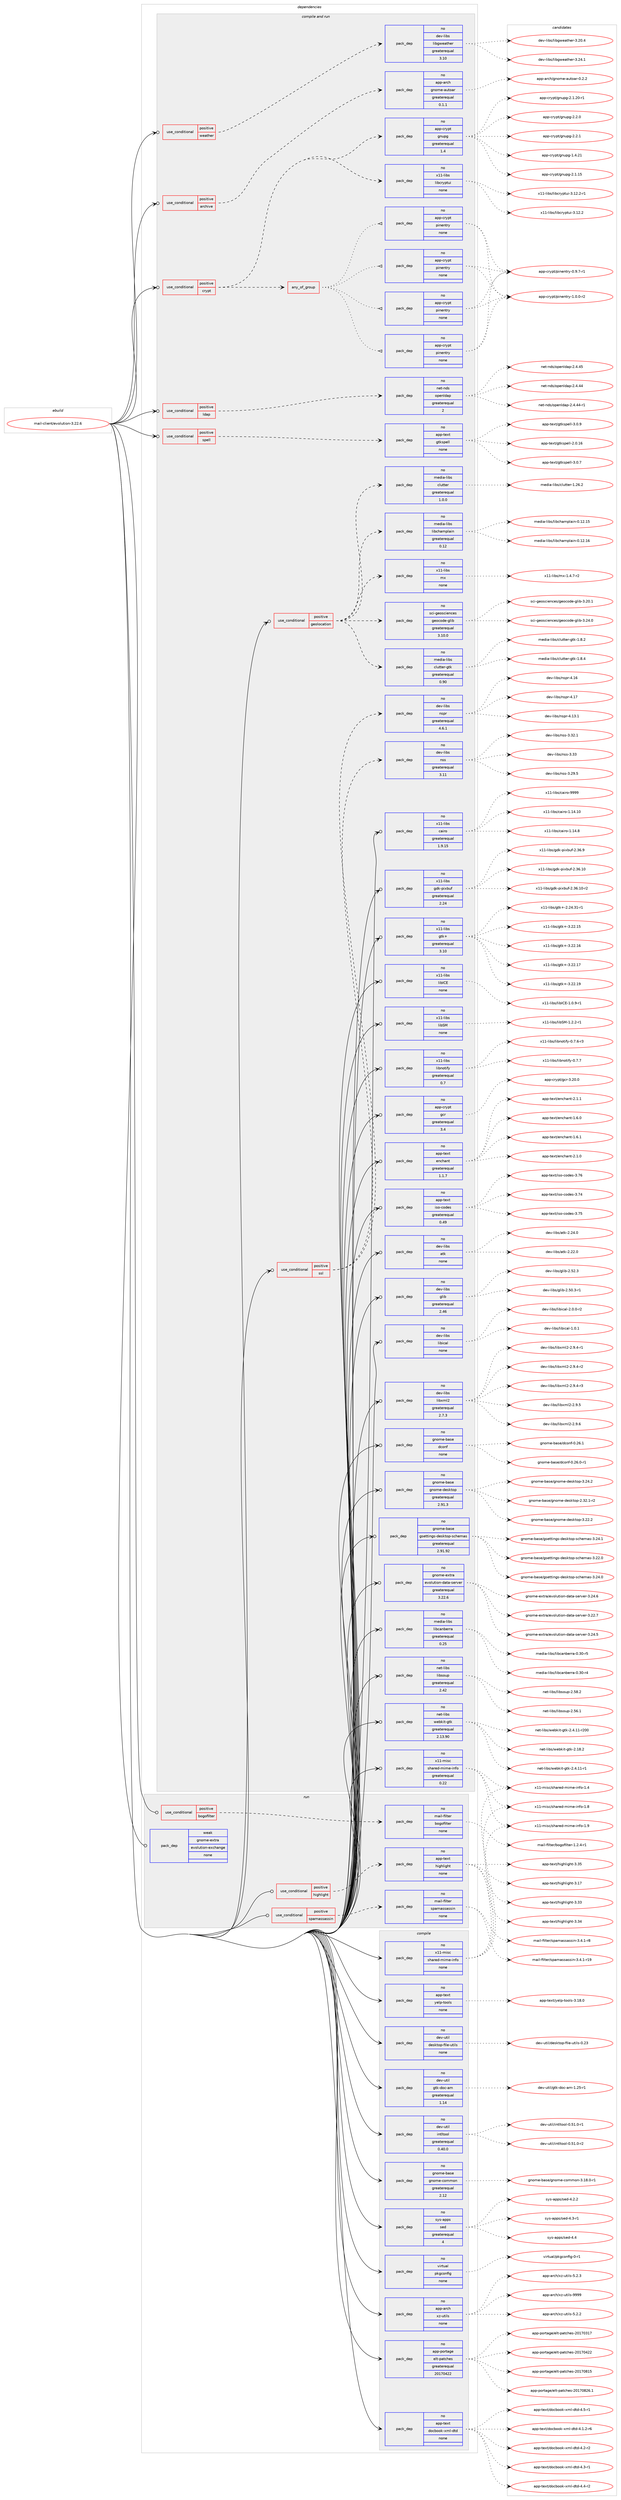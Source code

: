 digraph prolog {

# *************
# Graph options
# *************

newrank=true;
concentrate=true;
compound=true;
graph [rankdir=LR,fontname=Helvetica,fontsize=10,ranksep=1.5];#, ranksep=2.5, nodesep=0.2];
edge  [arrowhead=vee];
node  [fontname=Helvetica,fontsize=10];

# **********
# The ebuild
# **********

subgraph cluster_leftcol {
color=gray;
rank=same;
label=<<i>ebuild</i>>;
id [label="mail-client/evolution-3.22.6", color=red, width=4, href="../mail-client/evolution-3.22.6.svg"];
}

# ****************
# The dependencies
# ****************

subgraph cluster_midcol {
color=gray;
label=<<i>dependencies</i>>;
subgraph cluster_compile {
fillcolor="#eeeeee";
style=filled;
label=<<i>compile</i>>;
subgraph pack250210 {
dependency340215 [label=<<TABLE BORDER="0" CELLBORDER="1" CELLSPACING="0" CELLPADDING="4" WIDTH="220"><TR><TD ROWSPAN="6" CELLPADDING="30">pack_dep</TD></TR><TR><TD WIDTH="110">no</TD></TR><TR><TD>app-arch</TD></TR><TR><TD>xz-utils</TD></TR><TR><TD>none</TD></TR><TR><TD></TD></TR></TABLE>>, shape=none, color=blue];
}
id:e -> dependency340215:w [weight=20,style="solid",arrowhead="vee"];
subgraph pack250211 {
dependency340216 [label=<<TABLE BORDER="0" CELLBORDER="1" CELLSPACING="0" CELLPADDING="4" WIDTH="220"><TR><TD ROWSPAN="6" CELLPADDING="30">pack_dep</TD></TR><TR><TD WIDTH="110">no</TD></TR><TR><TD>app-portage</TD></TR><TR><TD>elt-patches</TD></TR><TR><TD>greaterequal</TD></TR><TR><TD>20170422</TD></TR></TABLE>>, shape=none, color=blue];
}
id:e -> dependency340216:w [weight=20,style="solid",arrowhead="vee"];
subgraph pack250212 {
dependency340217 [label=<<TABLE BORDER="0" CELLBORDER="1" CELLSPACING="0" CELLPADDING="4" WIDTH="220"><TR><TD ROWSPAN="6" CELLPADDING="30">pack_dep</TD></TR><TR><TD WIDTH="110">no</TD></TR><TR><TD>app-text</TD></TR><TR><TD>docbook-xml-dtd</TD></TR><TR><TD>none</TD></TR><TR><TD></TD></TR></TABLE>>, shape=none, color=blue];
}
id:e -> dependency340217:w [weight=20,style="solid",arrowhead="vee"];
subgraph pack250213 {
dependency340218 [label=<<TABLE BORDER="0" CELLBORDER="1" CELLSPACING="0" CELLPADDING="4" WIDTH="220"><TR><TD ROWSPAN="6" CELLPADDING="30">pack_dep</TD></TR><TR><TD WIDTH="110">no</TD></TR><TR><TD>app-text</TD></TR><TR><TD>yelp-tools</TD></TR><TR><TD>none</TD></TR><TR><TD></TD></TR></TABLE>>, shape=none, color=blue];
}
id:e -> dependency340218:w [weight=20,style="solid",arrowhead="vee"];
subgraph pack250214 {
dependency340219 [label=<<TABLE BORDER="0" CELLBORDER="1" CELLSPACING="0" CELLPADDING="4" WIDTH="220"><TR><TD ROWSPAN="6" CELLPADDING="30">pack_dep</TD></TR><TR><TD WIDTH="110">no</TD></TR><TR><TD>dev-util</TD></TR><TR><TD>desktop-file-utils</TD></TR><TR><TD>none</TD></TR><TR><TD></TD></TR></TABLE>>, shape=none, color=blue];
}
id:e -> dependency340219:w [weight=20,style="solid",arrowhead="vee"];
subgraph pack250215 {
dependency340220 [label=<<TABLE BORDER="0" CELLBORDER="1" CELLSPACING="0" CELLPADDING="4" WIDTH="220"><TR><TD ROWSPAN="6" CELLPADDING="30">pack_dep</TD></TR><TR><TD WIDTH="110">no</TD></TR><TR><TD>dev-util</TD></TR><TR><TD>gtk-doc-am</TD></TR><TR><TD>greaterequal</TD></TR><TR><TD>1.14</TD></TR></TABLE>>, shape=none, color=blue];
}
id:e -> dependency340220:w [weight=20,style="solid",arrowhead="vee"];
subgraph pack250216 {
dependency340221 [label=<<TABLE BORDER="0" CELLBORDER="1" CELLSPACING="0" CELLPADDING="4" WIDTH="220"><TR><TD ROWSPAN="6" CELLPADDING="30">pack_dep</TD></TR><TR><TD WIDTH="110">no</TD></TR><TR><TD>dev-util</TD></TR><TR><TD>intltool</TD></TR><TR><TD>greaterequal</TD></TR><TR><TD>0.40.0</TD></TR></TABLE>>, shape=none, color=blue];
}
id:e -> dependency340221:w [weight=20,style="solid",arrowhead="vee"];
subgraph pack250217 {
dependency340222 [label=<<TABLE BORDER="0" CELLBORDER="1" CELLSPACING="0" CELLPADDING="4" WIDTH="220"><TR><TD ROWSPAN="6" CELLPADDING="30">pack_dep</TD></TR><TR><TD WIDTH="110">no</TD></TR><TR><TD>gnome-base</TD></TR><TR><TD>gnome-common</TD></TR><TR><TD>greaterequal</TD></TR><TR><TD>2.12</TD></TR></TABLE>>, shape=none, color=blue];
}
id:e -> dependency340222:w [weight=20,style="solid",arrowhead="vee"];
subgraph pack250218 {
dependency340223 [label=<<TABLE BORDER="0" CELLBORDER="1" CELLSPACING="0" CELLPADDING="4" WIDTH="220"><TR><TD ROWSPAN="6" CELLPADDING="30">pack_dep</TD></TR><TR><TD WIDTH="110">no</TD></TR><TR><TD>sys-apps</TD></TR><TR><TD>sed</TD></TR><TR><TD>greaterequal</TD></TR><TR><TD>4</TD></TR></TABLE>>, shape=none, color=blue];
}
id:e -> dependency340223:w [weight=20,style="solid",arrowhead="vee"];
subgraph pack250219 {
dependency340224 [label=<<TABLE BORDER="0" CELLBORDER="1" CELLSPACING="0" CELLPADDING="4" WIDTH="220"><TR><TD ROWSPAN="6" CELLPADDING="30">pack_dep</TD></TR><TR><TD WIDTH="110">no</TD></TR><TR><TD>virtual</TD></TR><TR><TD>pkgconfig</TD></TR><TR><TD>none</TD></TR><TR><TD></TD></TR></TABLE>>, shape=none, color=blue];
}
id:e -> dependency340224:w [weight=20,style="solid",arrowhead="vee"];
subgraph pack250220 {
dependency340225 [label=<<TABLE BORDER="0" CELLBORDER="1" CELLSPACING="0" CELLPADDING="4" WIDTH="220"><TR><TD ROWSPAN="6" CELLPADDING="30">pack_dep</TD></TR><TR><TD WIDTH="110">no</TD></TR><TR><TD>x11-misc</TD></TR><TR><TD>shared-mime-info</TD></TR><TR><TD>none</TD></TR><TR><TD></TD></TR></TABLE>>, shape=none, color=blue];
}
id:e -> dependency340225:w [weight=20,style="solid",arrowhead="vee"];
}
subgraph cluster_compileandrun {
fillcolor="#eeeeee";
style=filled;
label=<<i>compile and run</i>>;
subgraph cond84951 {
dependency340226 [label=<<TABLE BORDER="0" CELLBORDER="1" CELLSPACING="0" CELLPADDING="4"><TR><TD ROWSPAN="3" CELLPADDING="10">use_conditional</TD></TR><TR><TD>positive</TD></TR><TR><TD>archive</TD></TR></TABLE>>, shape=none, color=red];
subgraph pack250221 {
dependency340227 [label=<<TABLE BORDER="0" CELLBORDER="1" CELLSPACING="0" CELLPADDING="4" WIDTH="220"><TR><TD ROWSPAN="6" CELLPADDING="30">pack_dep</TD></TR><TR><TD WIDTH="110">no</TD></TR><TR><TD>app-arch</TD></TR><TR><TD>gnome-autoar</TD></TR><TR><TD>greaterequal</TD></TR><TR><TD>0.1.1</TD></TR></TABLE>>, shape=none, color=blue];
}
dependency340226:e -> dependency340227:w [weight=20,style="dashed",arrowhead="vee"];
}
id:e -> dependency340226:w [weight=20,style="solid",arrowhead="odotvee"];
subgraph cond84952 {
dependency340228 [label=<<TABLE BORDER="0" CELLBORDER="1" CELLSPACING="0" CELLPADDING="4"><TR><TD ROWSPAN="3" CELLPADDING="10">use_conditional</TD></TR><TR><TD>positive</TD></TR><TR><TD>crypt</TD></TR></TABLE>>, shape=none, color=red];
subgraph pack250222 {
dependency340229 [label=<<TABLE BORDER="0" CELLBORDER="1" CELLSPACING="0" CELLPADDING="4" WIDTH="220"><TR><TD ROWSPAN="6" CELLPADDING="30">pack_dep</TD></TR><TR><TD WIDTH="110">no</TD></TR><TR><TD>app-crypt</TD></TR><TR><TD>gnupg</TD></TR><TR><TD>greaterequal</TD></TR><TR><TD>1.4</TD></TR></TABLE>>, shape=none, color=blue];
}
dependency340228:e -> dependency340229:w [weight=20,style="dashed",arrowhead="vee"];
subgraph any4953 {
dependency340230 [label=<<TABLE BORDER="0" CELLBORDER="1" CELLSPACING="0" CELLPADDING="4"><TR><TD CELLPADDING="10">any_of_group</TD></TR></TABLE>>, shape=none, color=red];subgraph pack250223 {
dependency340231 [label=<<TABLE BORDER="0" CELLBORDER="1" CELLSPACING="0" CELLPADDING="4" WIDTH="220"><TR><TD ROWSPAN="6" CELLPADDING="30">pack_dep</TD></TR><TR><TD WIDTH="110">no</TD></TR><TR><TD>app-crypt</TD></TR><TR><TD>pinentry</TD></TR><TR><TD>none</TD></TR><TR><TD></TD></TR></TABLE>>, shape=none, color=blue];
}
dependency340230:e -> dependency340231:w [weight=20,style="dotted",arrowhead="oinv"];
subgraph pack250224 {
dependency340232 [label=<<TABLE BORDER="0" CELLBORDER="1" CELLSPACING="0" CELLPADDING="4" WIDTH="220"><TR><TD ROWSPAN="6" CELLPADDING="30">pack_dep</TD></TR><TR><TD WIDTH="110">no</TD></TR><TR><TD>app-crypt</TD></TR><TR><TD>pinentry</TD></TR><TR><TD>none</TD></TR><TR><TD></TD></TR></TABLE>>, shape=none, color=blue];
}
dependency340230:e -> dependency340232:w [weight=20,style="dotted",arrowhead="oinv"];
subgraph pack250225 {
dependency340233 [label=<<TABLE BORDER="0" CELLBORDER="1" CELLSPACING="0" CELLPADDING="4" WIDTH="220"><TR><TD ROWSPAN="6" CELLPADDING="30">pack_dep</TD></TR><TR><TD WIDTH="110">no</TD></TR><TR><TD>app-crypt</TD></TR><TR><TD>pinentry</TD></TR><TR><TD>none</TD></TR><TR><TD></TD></TR></TABLE>>, shape=none, color=blue];
}
dependency340230:e -> dependency340233:w [weight=20,style="dotted",arrowhead="oinv"];
subgraph pack250226 {
dependency340234 [label=<<TABLE BORDER="0" CELLBORDER="1" CELLSPACING="0" CELLPADDING="4" WIDTH="220"><TR><TD ROWSPAN="6" CELLPADDING="30">pack_dep</TD></TR><TR><TD WIDTH="110">no</TD></TR><TR><TD>app-crypt</TD></TR><TR><TD>pinentry</TD></TR><TR><TD>none</TD></TR><TR><TD></TD></TR></TABLE>>, shape=none, color=blue];
}
dependency340230:e -> dependency340234:w [weight=20,style="dotted",arrowhead="oinv"];
}
dependency340228:e -> dependency340230:w [weight=20,style="dashed",arrowhead="vee"];
subgraph pack250227 {
dependency340235 [label=<<TABLE BORDER="0" CELLBORDER="1" CELLSPACING="0" CELLPADDING="4" WIDTH="220"><TR><TD ROWSPAN="6" CELLPADDING="30">pack_dep</TD></TR><TR><TD WIDTH="110">no</TD></TR><TR><TD>x11-libs</TD></TR><TR><TD>libcryptui</TD></TR><TR><TD>none</TD></TR><TR><TD></TD></TR></TABLE>>, shape=none, color=blue];
}
dependency340228:e -> dependency340235:w [weight=20,style="dashed",arrowhead="vee"];
}
id:e -> dependency340228:w [weight=20,style="solid",arrowhead="odotvee"];
subgraph cond84953 {
dependency340236 [label=<<TABLE BORDER="0" CELLBORDER="1" CELLSPACING="0" CELLPADDING="4"><TR><TD ROWSPAN="3" CELLPADDING="10">use_conditional</TD></TR><TR><TD>positive</TD></TR><TR><TD>geolocation</TD></TR></TABLE>>, shape=none, color=red];
subgraph pack250228 {
dependency340237 [label=<<TABLE BORDER="0" CELLBORDER="1" CELLSPACING="0" CELLPADDING="4" WIDTH="220"><TR><TD ROWSPAN="6" CELLPADDING="30">pack_dep</TD></TR><TR><TD WIDTH="110">no</TD></TR><TR><TD>media-libs</TD></TR><TR><TD>libchamplain</TD></TR><TR><TD>greaterequal</TD></TR><TR><TD>0.12</TD></TR></TABLE>>, shape=none, color=blue];
}
dependency340236:e -> dependency340237:w [weight=20,style="dashed",arrowhead="vee"];
subgraph pack250229 {
dependency340238 [label=<<TABLE BORDER="0" CELLBORDER="1" CELLSPACING="0" CELLPADDING="4" WIDTH="220"><TR><TD ROWSPAN="6" CELLPADDING="30">pack_dep</TD></TR><TR><TD WIDTH="110">no</TD></TR><TR><TD>media-libs</TD></TR><TR><TD>clutter</TD></TR><TR><TD>greaterequal</TD></TR><TR><TD>1.0.0</TD></TR></TABLE>>, shape=none, color=blue];
}
dependency340236:e -> dependency340238:w [weight=20,style="dashed",arrowhead="vee"];
subgraph pack250230 {
dependency340239 [label=<<TABLE BORDER="0" CELLBORDER="1" CELLSPACING="0" CELLPADDING="4" WIDTH="220"><TR><TD ROWSPAN="6" CELLPADDING="30">pack_dep</TD></TR><TR><TD WIDTH="110">no</TD></TR><TR><TD>media-libs</TD></TR><TR><TD>clutter-gtk</TD></TR><TR><TD>greaterequal</TD></TR><TR><TD>0.90</TD></TR></TABLE>>, shape=none, color=blue];
}
dependency340236:e -> dependency340239:w [weight=20,style="dashed",arrowhead="vee"];
subgraph pack250231 {
dependency340240 [label=<<TABLE BORDER="0" CELLBORDER="1" CELLSPACING="0" CELLPADDING="4" WIDTH="220"><TR><TD ROWSPAN="6" CELLPADDING="30">pack_dep</TD></TR><TR><TD WIDTH="110">no</TD></TR><TR><TD>sci-geosciences</TD></TR><TR><TD>geocode-glib</TD></TR><TR><TD>greaterequal</TD></TR><TR><TD>3.10.0</TD></TR></TABLE>>, shape=none, color=blue];
}
dependency340236:e -> dependency340240:w [weight=20,style="dashed",arrowhead="vee"];
subgraph pack250232 {
dependency340241 [label=<<TABLE BORDER="0" CELLBORDER="1" CELLSPACING="0" CELLPADDING="4" WIDTH="220"><TR><TD ROWSPAN="6" CELLPADDING="30">pack_dep</TD></TR><TR><TD WIDTH="110">no</TD></TR><TR><TD>x11-libs</TD></TR><TR><TD>mx</TD></TR><TR><TD>none</TD></TR><TR><TD></TD></TR></TABLE>>, shape=none, color=blue];
}
dependency340236:e -> dependency340241:w [weight=20,style="dashed",arrowhead="vee"];
}
id:e -> dependency340236:w [weight=20,style="solid",arrowhead="odotvee"];
subgraph cond84954 {
dependency340242 [label=<<TABLE BORDER="0" CELLBORDER="1" CELLSPACING="0" CELLPADDING="4"><TR><TD ROWSPAN="3" CELLPADDING="10">use_conditional</TD></TR><TR><TD>positive</TD></TR><TR><TD>ldap</TD></TR></TABLE>>, shape=none, color=red];
subgraph pack250233 {
dependency340243 [label=<<TABLE BORDER="0" CELLBORDER="1" CELLSPACING="0" CELLPADDING="4" WIDTH="220"><TR><TD ROWSPAN="6" CELLPADDING="30">pack_dep</TD></TR><TR><TD WIDTH="110">no</TD></TR><TR><TD>net-nds</TD></TR><TR><TD>openldap</TD></TR><TR><TD>greaterequal</TD></TR><TR><TD>2</TD></TR></TABLE>>, shape=none, color=blue];
}
dependency340242:e -> dependency340243:w [weight=20,style="dashed",arrowhead="vee"];
}
id:e -> dependency340242:w [weight=20,style="solid",arrowhead="odotvee"];
subgraph cond84955 {
dependency340244 [label=<<TABLE BORDER="0" CELLBORDER="1" CELLSPACING="0" CELLPADDING="4"><TR><TD ROWSPAN="3" CELLPADDING="10">use_conditional</TD></TR><TR><TD>positive</TD></TR><TR><TD>spell</TD></TR></TABLE>>, shape=none, color=red];
subgraph pack250234 {
dependency340245 [label=<<TABLE BORDER="0" CELLBORDER="1" CELLSPACING="0" CELLPADDING="4" WIDTH="220"><TR><TD ROWSPAN="6" CELLPADDING="30">pack_dep</TD></TR><TR><TD WIDTH="110">no</TD></TR><TR><TD>app-text</TD></TR><TR><TD>gtkspell</TD></TR><TR><TD>none</TD></TR><TR><TD></TD></TR></TABLE>>, shape=none, color=blue];
}
dependency340244:e -> dependency340245:w [weight=20,style="dashed",arrowhead="vee"];
}
id:e -> dependency340244:w [weight=20,style="solid",arrowhead="odotvee"];
subgraph cond84956 {
dependency340246 [label=<<TABLE BORDER="0" CELLBORDER="1" CELLSPACING="0" CELLPADDING="4"><TR><TD ROWSPAN="3" CELLPADDING="10">use_conditional</TD></TR><TR><TD>positive</TD></TR><TR><TD>ssl</TD></TR></TABLE>>, shape=none, color=red];
subgraph pack250235 {
dependency340247 [label=<<TABLE BORDER="0" CELLBORDER="1" CELLSPACING="0" CELLPADDING="4" WIDTH="220"><TR><TD ROWSPAN="6" CELLPADDING="30">pack_dep</TD></TR><TR><TD WIDTH="110">no</TD></TR><TR><TD>dev-libs</TD></TR><TR><TD>nspr</TD></TR><TR><TD>greaterequal</TD></TR><TR><TD>4.6.1</TD></TR></TABLE>>, shape=none, color=blue];
}
dependency340246:e -> dependency340247:w [weight=20,style="dashed",arrowhead="vee"];
subgraph pack250236 {
dependency340248 [label=<<TABLE BORDER="0" CELLBORDER="1" CELLSPACING="0" CELLPADDING="4" WIDTH="220"><TR><TD ROWSPAN="6" CELLPADDING="30">pack_dep</TD></TR><TR><TD WIDTH="110">no</TD></TR><TR><TD>dev-libs</TD></TR><TR><TD>nss</TD></TR><TR><TD>greaterequal</TD></TR><TR><TD>3.11</TD></TR></TABLE>>, shape=none, color=blue];
}
dependency340246:e -> dependency340248:w [weight=20,style="dashed",arrowhead="vee"];
}
id:e -> dependency340246:w [weight=20,style="solid",arrowhead="odotvee"];
subgraph cond84957 {
dependency340249 [label=<<TABLE BORDER="0" CELLBORDER="1" CELLSPACING="0" CELLPADDING="4"><TR><TD ROWSPAN="3" CELLPADDING="10">use_conditional</TD></TR><TR><TD>positive</TD></TR><TR><TD>weather</TD></TR></TABLE>>, shape=none, color=red];
subgraph pack250237 {
dependency340250 [label=<<TABLE BORDER="0" CELLBORDER="1" CELLSPACING="0" CELLPADDING="4" WIDTH="220"><TR><TD ROWSPAN="6" CELLPADDING="30">pack_dep</TD></TR><TR><TD WIDTH="110">no</TD></TR><TR><TD>dev-libs</TD></TR><TR><TD>libgweather</TD></TR><TR><TD>greaterequal</TD></TR><TR><TD>3.10</TD></TR></TABLE>>, shape=none, color=blue];
}
dependency340249:e -> dependency340250:w [weight=20,style="dashed",arrowhead="vee"];
}
id:e -> dependency340249:w [weight=20,style="solid",arrowhead="odotvee"];
subgraph pack250238 {
dependency340251 [label=<<TABLE BORDER="0" CELLBORDER="1" CELLSPACING="0" CELLPADDING="4" WIDTH="220"><TR><TD ROWSPAN="6" CELLPADDING="30">pack_dep</TD></TR><TR><TD WIDTH="110">no</TD></TR><TR><TD>app-crypt</TD></TR><TR><TD>gcr</TD></TR><TR><TD>greaterequal</TD></TR><TR><TD>3.4</TD></TR></TABLE>>, shape=none, color=blue];
}
id:e -> dependency340251:w [weight=20,style="solid",arrowhead="odotvee"];
subgraph pack250239 {
dependency340252 [label=<<TABLE BORDER="0" CELLBORDER="1" CELLSPACING="0" CELLPADDING="4" WIDTH="220"><TR><TD ROWSPAN="6" CELLPADDING="30">pack_dep</TD></TR><TR><TD WIDTH="110">no</TD></TR><TR><TD>app-text</TD></TR><TR><TD>enchant</TD></TR><TR><TD>greaterequal</TD></TR><TR><TD>1.1.7</TD></TR></TABLE>>, shape=none, color=blue];
}
id:e -> dependency340252:w [weight=20,style="solid",arrowhead="odotvee"];
subgraph pack250240 {
dependency340253 [label=<<TABLE BORDER="0" CELLBORDER="1" CELLSPACING="0" CELLPADDING="4" WIDTH="220"><TR><TD ROWSPAN="6" CELLPADDING="30">pack_dep</TD></TR><TR><TD WIDTH="110">no</TD></TR><TR><TD>app-text</TD></TR><TR><TD>iso-codes</TD></TR><TR><TD>greaterequal</TD></TR><TR><TD>0.49</TD></TR></TABLE>>, shape=none, color=blue];
}
id:e -> dependency340253:w [weight=20,style="solid",arrowhead="odotvee"];
subgraph pack250241 {
dependency340254 [label=<<TABLE BORDER="0" CELLBORDER="1" CELLSPACING="0" CELLPADDING="4" WIDTH="220"><TR><TD ROWSPAN="6" CELLPADDING="30">pack_dep</TD></TR><TR><TD WIDTH="110">no</TD></TR><TR><TD>dev-libs</TD></TR><TR><TD>atk</TD></TR><TR><TD>none</TD></TR><TR><TD></TD></TR></TABLE>>, shape=none, color=blue];
}
id:e -> dependency340254:w [weight=20,style="solid",arrowhead="odotvee"];
subgraph pack250242 {
dependency340255 [label=<<TABLE BORDER="0" CELLBORDER="1" CELLSPACING="0" CELLPADDING="4" WIDTH="220"><TR><TD ROWSPAN="6" CELLPADDING="30">pack_dep</TD></TR><TR><TD WIDTH="110">no</TD></TR><TR><TD>dev-libs</TD></TR><TR><TD>glib</TD></TR><TR><TD>greaterequal</TD></TR><TR><TD>2.46</TD></TR></TABLE>>, shape=none, color=blue];
}
id:e -> dependency340255:w [weight=20,style="solid",arrowhead="odotvee"];
subgraph pack250243 {
dependency340256 [label=<<TABLE BORDER="0" CELLBORDER="1" CELLSPACING="0" CELLPADDING="4" WIDTH="220"><TR><TD ROWSPAN="6" CELLPADDING="30">pack_dep</TD></TR><TR><TD WIDTH="110">no</TD></TR><TR><TD>dev-libs</TD></TR><TR><TD>libical</TD></TR><TR><TD>none</TD></TR><TR><TD></TD></TR></TABLE>>, shape=none, color=blue];
}
id:e -> dependency340256:w [weight=20,style="solid",arrowhead="odotvee"];
subgraph pack250244 {
dependency340257 [label=<<TABLE BORDER="0" CELLBORDER="1" CELLSPACING="0" CELLPADDING="4" WIDTH="220"><TR><TD ROWSPAN="6" CELLPADDING="30">pack_dep</TD></TR><TR><TD WIDTH="110">no</TD></TR><TR><TD>dev-libs</TD></TR><TR><TD>libxml2</TD></TR><TR><TD>greaterequal</TD></TR><TR><TD>2.7.3</TD></TR></TABLE>>, shape=none, color=blue];
}
id:e -> dependency340257:w [weight=20,style="solid",arrowhead="odotvee"];
subgraph pack250245 {
dependency340258 [label=<<TABLE BORDER="0" CELLBORDER="1" CELLSPACING="0" CELLPADDING="4" WIDTH="220"><TR><TD ROWSPAN="6" CELLPADDING="30">pack_dep</TD></TR><TR><TD WIDTH="110">no</TD></TR><TR><TD>gnome-base</TD></TR><TR><TD>dconf</TD></TR><TR><TD>none</TD></TR><TR><TD></TD></TR></TABLE>>, shape=none, color=blue];
}
id:e -> dependency340258:w [weight=20,style="solid",arrowhead="odotvee"];
subgraph pack250246 {
dependency340259 [label=<<TABLE BORDER="0" CELLBORDER="1" CELLSPACING="0" CELLPADDING="4" WIDTH="220"><TR><TD ROWSPAN="6" CELLPADDING="30">pack_dep</TD></TR><TR><TD WIDTH="110">no</TD></TR><TR><TD>gnome-base</TD></TR><TR><TD>gnome-desktop</TD></TR><TR><TD>greaterequal</TD></TR><TR><TD>2.91.3</TD></TR></TABLE>>, shape=none, color=blue];
}
id:e -> dependency340259:w [weight=20,style="solid",arrowhead="odotvee"];
subgraph pack250247 {
dependency340260 [label=<<TABLE BORDER="0" CELLBORDER="1" CELLSPACING="0" CELLPADDING="4" WIDTH="220"><TR><TD ROWSPAN="6" CELLPADDING="30">pack_dep</TD></TR><TR><TD WIDTH="110">no</TD></TR><TR><TD>gnome-base</TD></TR><TR><TD>gsettings-desktop-schemas</TD></TR><TR><TD>greaterequal</TD></TR><TR><TD>2.91.92</TD></TR></TABLE>>, shape=none, color=blue];
}
id:e -> dependency340260:w [weight=20,style="solid",arrowhead="odotvee"];
subgraph pack250248 {
dependency340261 [label=<<TABLE BORDER="0" CELLBORDER="1" CELLSPACING="0" CELLPADDING="4" WIDTH="220"><TR><TD ROWSPAN="6" CELLPADDING="30">pack_dep</TD></TR><TR><TD WIDTH="110">no</TD></TR><TR><TD>gnome-extra</TD></TR><TR><TD>evolution-data-server</TD></TR><TR><TD>greaterequal</TD></TR><TR><TD>3.22.6</TD></TR></TABLE>>, shape=none, color=blue];
}
id:e -> dependency340261:w [weight=20,style="solid",arrowhead="odotvee"];
subgraph pack250249 {
dependency340262 [label=<<TABLE BORDER="0" CELLBORDER="1" CELLSPACING="0" CELLPADDING="4" WIDTH="220"><TR><TD ROWSPAN="6" CELLPADDING="30">pack_dep</TD></TR><TR><TD WIDTH="110">no</TD></TR><TR><TD>media-libs</TD></TR><TR><TD>libcanberra</TD></TR><TR><TD>greaterequal</TD></TR><TR><TD>0.25</TD></TR></TABLE>>, shape=none, color=blue];
}
id:e -> dependency340262:w [weight=20,style="solid",arrowhead="odotvee"];
subgraph pack250250 {
dependency340263 [label=<<TABLE BORDER="0" CELLBORDER="1" CELLSPACING="0" CELLPADDING="4" WIDTH="220"><TR><TD ROWSPAN="6" CELLPADDING="30">pack_dep</TD></TR><TR><TD WIDTH="110">no</TD></TR><TR><TD>net-libs</TD></TR><TR><TD>libsoup</TD></TR><TR><TD>greaterequal</TD></TR><TR><TD>2.42</TD></TR></TABLE>>, shape=none, color=blue];
}
id:e -> dependency340263:w [weight=20,style="solid",arrowhead="odotvee"];
subgraph pack250251 {
dependency340264 [label=<<TABLE BORDER="0" CELLBORDER="1" CELLSPACING="0" CELLPADDING="4" WIDTH="220"><TR><TD ROWSPAN="6" CELLPADDING="30">pack_dep</TD></TR><TR><TD WIDTH="110">no</TD></TR><TR><TD>net-libs</TD></TR><TR><TD>webkit-gtk</TD></TR><TR><TD>greaterequal</TD></TR><TR><TD>2.13.90</TD></TR></TABLE>>, shape=none, color=blue];
}
id:e -> dependency340264:w [weight=20,style="solid",arrowhead="odotvee"];
subgraph pack250252 {
dependency340265 [label=<<TABLE BORDER="0" CELLBORDER="1" CELLSPACING="0" CELLPADDING="4" WIDTH="220"><TR><TD ROWSPAN="6" CELLPADDING="30">pack_dep</TD></TR><TR><TD WIDTH="110">no</TD></TR><TR><TD>x11-libs</TD></TR><TR><TD>cairo</TD></TR><TR><TD>greaterequal</TD></TR><TR><TD>1.9.15</TD></TR></TABLE>>, shape=none, color=blue];
}
id:e -> dependency340265:w [weight=20,style="solid",arrowhead="odotvee"];
subgraph pack250253 {
dependency340266 [label=<<TABLE BORDER="0" CELLBORDER="1" CELLSPACING="0" CELLPADDING="4" WIDTH="220"><TR><TD ROWSPAN="6" CELLPADDING="30">pack_dep</TD></TR><TR><TD WIDTH="110">no</TD></TR><TR><TD>x11-libs</TD></TR><TR><TD>gdk-pixbuf</TD></TR><TR><TD>greaterequal</TD></TR><TR><TD>2.24</TD></TR></TABLE>>, shape=none, color=blue];
}
id:e -> dependency340266:w [weight=20,style="solid",arrowhead="odotvee"];
subgraph pack250254 {
dependency340267 [label=<<TABLE BORDER="0" CELLBORDER="1" CELLSPACING="0" CELLPADDING="4" WIDTH="220"><TR><TD ROWSPAN="6" CELLPADDING="30">pack_dep</TD></TR><TR><TD WIDTH="110">no</TD></TR><TR><TD>x11-libs</TD></TR><TR><TD>gtk+</TD></TR><TR><TD>greaterequal</TD></TR><TR><TD>3.10</TD></TR></TABLE>>, shape=none, color=blue];
}
id:e -> dependency340267:w [weight=20,style="solid",arrowhead="odotvee"];
subgraph pack250255 {
dependency340268 [label=<<TABLE BORDER="0" CELLBORDER="1" CELLSPACING="0" CELLPADDING="4" WIDTH="220"><TR><TD ROWSPAN="6" CELLPADDING="30">pack_dep</TD></TR><TR><TD WIDTH="110">no</TD></TR><TR><TD>x11-libs</TD></TR><TR><TD>libICE</TD></TR><TR><TD>none</TD></TR><TR><TD></TD></TR></TABLE>>, shape=none, color=blue];
}
id:e -> dependency340268:w [weight=20,style="solid",arrowhead="odotvee"];
subgraph pack250256 {
dependency340269 [label=<<TABLE BORDER="0" CELLBORDER="1" CELLSPACING="0" CELLPADDING="4" WIDTH="220"><TR><TD ROWSPAN="6" CELLPADDING="30">pack_dep</TD></TR><TR><TD WIDTH="110">no</TD></TR><TR><TD>x11-libs</TD></TR><TR><TD>libSM</TD></TR><TR><TD>none</TD></TR><TR><TD></TD></TR></TABLE>>, shape=none, color=blue];
}
id:e -> dependency340269:w [weight=20,style="solid",arrowhead="odotvee"];
subgraph pack250257 {
dependency340270 [label=<<TABLE BORDER="0" CELLBORDER="1" CELLSPACING="0" CELLPADDING="4" WIDTH="220"><TR><TD ROWSPAN="6" CELLPADDING="30">pack_dep</TD></TR><TR><TD WIDTH="110">no</TD></TR><TR><TD>x11-libs</TD></TR><TR><TD>libnotify</TD></TR><TR><TD>greaterequal</TD></TR><TR><TD>0.7</TD></TR></TABLE>>, shape=none, color=blue];
}
id:e -> dependency340270:w [weight=20,style="solid",arrowhead="odotvee"];
subgraph pack250258 {
dependency340271 [label=<<TABLE BORDER="0" CELLBORDER="1" CELLSPACING="0" CELLPADDING="4" WIDTH="220"><TR><TD ROWSPAN="6" CELLPADDING="30">pack_dep</TD></TR><TR><TD WIDTH="110">no</TD></TR><TR><TD>x11-misc</TD></TR><TR><TD>shared-mime-info</TD></TR><TR><TD>greaterequal</TD></TR><TR><TD>0.22</TD></TR></TABLE>>, shape=none, color=blue];
}
id:e -> dependency340271:w [weight=20,style="solid",arrowhead="odotvee"];
}
subgraph cluster_run {
fillcolor="#eeeeee";
style=filled;
label=<<i>run</i>>;
subgraph cond84958 {
dependency340272 [label=<<TABLE BORDER="0" CELLBORDER="1" CELLSPACING="0" CELLPADDING="4"><TR><TD ROWSPAN="3" CELLPADDING="10">use_conditional</TD></TR><TR><TD>positive</TD></TR><TR><TD>bogofilter</TD></TR></TABLE>>, shape=none, color=red];
subgraph pack250259 {
dependency340273 [label=<<TABLE BORDER="0" CELLBORDER="1" CELLSPACING="0" CELLPADDING="4" WIDTH="220"><TR><TD ROWSPAN="6" CELLPADDING="30">pack_dep</TD></TR><TR><TD WIDTH="110">no</TD></TR><TR><TD>mail-filter</TD></TR><TR><TD>bogofilter</TD></TR><TR><TD>none</TD></TR><TR><TD></TD></TR></TABLE>>, shape=none, color=blue];
}
dependency340272:e -> dependency340273:w [weight=20,style="dashed",arrowhead="vee"];
}
id:e -> dependency340272:w [weight=20,style="solid",arrowhead="odot"];
subgraph cond84959 {
dependency340274 [label=<<TABLE BORDER="0" CELLBORDER="1" CELLSPACING="0" CELLPADDING="4"><TR><TD ROWSPAN="3" CELLPADDING="10">use_conditional</TD></TR><TR><TD>positive</TD></TR><TR><TD>highlight</TD></TR></TABLE>>, shape=none, color=red];
subgraph pack250260 {
dependency340275 [label=<<TABLE BORDER="0" CELLBORDER="1" CELLSPACING="0" CELLPADDING="4" WIDTH="220"><TR><TD ROWSPAN="6" CELLPADDING="30">pack_dep</TD></TR><TR><TD WIDTH="110">no</TD></TR><TR><TD>app-text</TD></TR><TR><TD>highlight</TD></TR><TR><TD>none</TD></TR><TR><TD></TD></TR></TABLE>>, shape=none, color=blue];
}
dependency340274:e -> dependency340275:w [weight=20,style="dashed",arrowhead="vee"];
}
id:e -> dependency340274:w [weight=20,style="solid",arrowhead="odot"];
subgraph cond84960 {
dependency340276 [label=<<TABLE BORDER="0" CELLBORDER="1" CELLSPACING="0" CELLPADDING="4"><TR><TD ROWSPAN="3" CELLPADDING="10">use_conditional</TD></TR><TR><TD>positive</TD></TR><TR><TD>spamassassin</TD></TR></TABLE>>, shape=none, color=red];
subgraph pack250261 {
dependency340277 [label=<<TABLE BORDER="0" CELLBORDER="1" CELLSPACING="0" CELLPADDING="4" WIDTH="220"><TR><TD ROWSPAN="6" CELLPADDING="30">pack_dep</TD></TR><TR><TD WIDTH="110">no</TD></TR><TR><TD>mail-filter</TD></TR><TR><TD>spamassassin</TD></TR><TR><TD>none</TD></TR><TR><TD></TD></TR></TABLE>>, shape=none, color=blue];
}
dependency340276:e -> dependency340277:w [weight=20,style="dashed",arrowhead="vee"];
}
id:e -> dependency340276:w [weight=20,style="solid",arrowhead="odot"];
subgraph pack250262 {
dependency340278 [label=<<TABLE BORDER="0" CELLBORDER="1" CELLSPACING="0" CELLPADDING="4" WIDTH="220"><TR><TD ROWSPAN="6" CELLPADDING="30">pack_dep</TD></TR><TR><TD WIDTH="110">weak</TD></TR><TR><TD>gnome-extra</TD></TR><TR><TD>evolution-exchange</TD></TR><TR><TD>none</TD></TR><TR><TD></TD></TR></TABLE>>, shape=none, color=blue];
}
id:e -> dependency340278:w [weight=20,style="solid",arrowhead="odot"];
}
}

# **************
# The candidates
# **************

subgraph cluster_choices {
rank=same;
color=gray;
label=<<i>candidates</i>>;

subgraph choice250210 {
color=black;
nodesep=1;
choice971121124597114991044712012245117116105108115455346504650 [label="app-arch/xz-utils-5.2.2", color=red, width=4,href="../app-arch/xz-utils-5.2.2.svg"];
choice971121124597114991044712012245117116105108115455346504651 [label="app-arch/xz-utils-5.2.3", color=red, width=4,href="../app-arch/xz-utils-5.2.3.svg"];
choice9711211245971149910447120122451171161051081154557575757 [label="app-arch/xz-utils-9999", color=red, width=4,href="../app-arch/xz-utils-9999.svg"];
dependency340215:e -> choice971121124597114991044712012245117116105108115455346504650:w [style=dotted,weight="100"];
dependency340215:e -> choice971121124597114991044712012245117116105108115455346504651:w [style=dotted,weight="100"];
dependency340215:e -> choice9711211245971149910447120122451171161051081154557575757:w [style=dotted,weight="100"];
}
subgraph choice250211 {
color=black;
nodesep=1;
choice97112112451121111141169710310147101108116451129711699104101115455048495548514955 [label="app-portage/elt-patches-20170317", color=red, width=4,href="../app-portage/elt-patches-20170317.svg"];
choice97112112451121111141169710310147101108116451129711699104101115455048495548525050 [label="app-portage/elt-patches-20170422", color=red, width=4,href="../app-portage/elt-patches-20170422.svg"];
choice97112112451121111141169710310147101108116451129711699104101115455048495548564953 [label="app-portage/elt-patches-20170815", color=red, width=4,href="../app-portage/elt-patches-20170815.svg"];
choice971121124511211111411697103101471011081164511297116991041011154550484955485650544649 [label="app-portage/elt-patches-20170826.1", color=red, width=4,href="../app-portage/elt-patches-20170826.1.svg"];
dependency340216:e -> choice97112112451121111141169710310147101108116451129711699104101115455048495548514955:w [style=dotted,weight="100"];
dependency340216:e -> choice97112112451121111141169710310147101108116451129711699104101115455048495548525050:w [style=dotted,weight="100"];
dependency340216:e -> choice97112112451121111141169710310147101108116451129711699104101115455048495548564953:w [style=dotted,weight="100"];
dependency340216:e -> choice971121124511211111411697103101471011081164511297116991041011154550484955485650544649:w [style=dotted,weight="100"];
}
subgraph choice250212 {
color=black;
nodesep=1;
choice971121124511610112011647100111999811111110745120109108451001161004552464946504511454 [label="app-text/docbook-xml-dtd-4.1.2-r6", color=red, width=4,href="../app-text/docbook-xml-dtd-4.1.2-r6.svg"];
choice97112112451161011201164710011199981111111074512010910845100116100455246504511450 [label="app-text/docbook-xml-dtd-4.2-r2", color=red, width=4,href="../app-text/docbook-xml-dtd-4.2-r2.svg"];
choice97112112451161011201164710011199981111111074512010910845100116100455246514511449 [label="app-text/docbook-xml-dtd-4.3-r1", color=red, width=4,href="../app-text/docbook-xml-dtd-4.3-r1.svg"];
choice97112112451161011201164710011199981111111074512010910845100116100455246524511450 [label="app-text/docbook-xml-dtd-4.4-r2", color=red, width=4,href="../app-text/docbook-xml-dtd-4.4-r2.svg"];
choice97112112451161011201164710011199981111111074512010910845100116100455246534511449 [label="app-text/docbook-xml-dtd-4.5-r1", color=red, width=4,href="../app-text/docbook-xml-dtd-4.5-r1.svg"];
dependency340217:e -> choice971121124511610112011647100111999811111110745120109108451001161004552464946504511454:w [style=dotted,weight="100"];
dependency340217:e -> choice97112112451161011201164710011199981111111074512010910845100116100455246504511450:w [style=dotted,weight="100"];
dependency340217:e -> choice97112112451161011201164710011199981111111074512010910845100116100455246514511449:w [style=dotted,weight="100"];
dependency340217:e -> choice97112112451161011201164710011199981111111074512010910845100116100455246524511450:w [style=dotted,weight="100"];
dependency340217:e -> choice97112112451161011201164710011199981111111074512010910845100116100455246534511449:w [style=dotted,weight="100"];
}
subgraph choice250213 {
color=black;
nodesep=1;
choice9711211245116101120116471211011081124511611111110811545514649564648 [label="app-text/yelp-tools-3.18.0", color=red, width=4,href="../app-text/yelp-tools-3.18.0.svg"];
dependency340218:e -> choice9711211245116101120116471211011081124511611111110811545514649564648:w [style=dotted,weight="100"];
}
subgraph choice250214 {
color=black;
nodesep=1;
choice100101118451171161051084710010111510711611111245102105108101451171161051081154548465051 [label="dev-util/desktop-file-utils-0.23", color=red, width=4,href="../dev-util/desktop-file-utils-0.23.svg"];
dependency340219:e -> choice100101118451171161051084710010111510711611111245102105108101451171161051081154548465051:w [style=dotted,weight="100"];
}
subgraph choice250215 {
color=black;
nodesep=1;
choice10010111845117116105108471031161074510011199459710945494650534511449 [label="dev-util/gtk-doc-am-1.25-r1", color=red, width=4,href="../dev-util/gtk-doc-am-1.25-r1.svg"];
dependency340220:e -> choice10010111845117116105108471031161074510011199459710945494650534511449:w [style=dotted,weight="100"];
}
subgraph choice250216 {
color=black;
nodesep=1;
choice1001011184511711610510847105110116108116111111108454846534946484511449 [label="dev-util/intltool-0.51.0-r1", color=red, width=4,href="../dev-util/intltool-0.51.0-r1.svg"];
choice1001011184511711610510847105110116108116111111108454846534946484511450 [label="dev-util/intltool-0.51.0-r2", color=red, width=4,href="../dev-util/intltool-0.51.0-r2.svg"];
dependency340221:e -> choice1001011184511711610510847105110116108116111111108454846534946484511449:w [style=dotted,weight="100"];
dependency340221:e -> choice1001011184511711610510847105110116108116111111108454846534946484511450:w [style=dotted,weight="100"];
}
subgraph choice250217 {
color=black;
nodesep=1;
choice103110111109101459897115101471031101111091014599111109109111110455146495646484511449 [label="gnome-base/gnome-common-3.18.0-r1", color=red, width=4,href="../gnome-base/gnome-common-3.18.0-r1.svg"];
dependency340222:e -> choice103110111109101459897115101471031101111091014599111109109111110455146495646484511449:w [style=dotted,weight="100"];
}
subgraph choice250218 {
color=black;
nodesep=1;
choice115121115459711211211547115101100455246504650 [label="sys-apps/sed-4.2.2", color=red, width=4,href="../sys-apps/sed-4.2.2.svg"];
choice115121115459711211211547115101100455246514511449 [label="sys-apps/sed-4.3-r1", color=red, width=4,href="../sys-apps/sed-4.3-r1.svg"];
choice11512111545971121121154711510110045524652 [label="sys-apps/sed-4.4", color=red, width=4,href="../sys-apps/sed-4.4.svg"];
dependency340223:e -> choice115121115459711211211547115101100455246504650:w [style=dotted,weight="100"];
dependency340223:e -> choice115121115459711211211547115101100455246514511449:w [style=dotted,weight="100"];
dependency340223:e -> choice11512111545971121121154711510110045524652:w [style=dotted,weight="100"];
}
subgraph choice250219 {
color=black;
nodesep=1;
choice11810511411611797108471121071039911111010210510345484511449 [label="virtual/pkgconfig-0-r1", color=red, width=4,href="../virtual/pkgconfig-0-r1.svg"];
dependency340224:e -> choice11810511411611797108471121071039911111010210510345484511449:w [style=dotted,weight="100"];
}
subgraph choice250220 {
color=black;
nodesep=1;
choice120494945109105115994711510497114101100451091051091014510511010211145494652 [label="x11-misc/shared-mime-info-1.4", color=red, width=4,href="../x11-misc/shared-mime-info-1.4.svg"];
choice120494945109105115994711510497114101100451091051091014510511010211145494656 [label="x11-misc/shared-mime-info-1.8", color=red, width=4,href="../x11-misc/shared-mime-info-1.8.svg"];
choice120494945109105115994711510497114101100451091051091014510511010211145494657 [label="x11-misc/shared-mime-info-1.9", color=red, width=4,href="../x11-misc/shared-mime-info-1.9.svg"];
dependency340225:e -> choice120494945109105115994711510497114101100451091051091014510511010211145494652:w [style=dotted,weight="100"];
dependency340225:e -> choice120494945109105115994711510497114101100451091051091014510511010211145494656:w [style=dotted,weight="100"];
dependency340225:e -> choice120494945109105115994711510497114101100451091051091014510511010211145494657:w [style=dotted,weight="100"];
}
subgraph choice250221 {
color=black;
nodesep=1;
choice9711211245971149910447103110111109101459711711611197114454846504650 [label="app-arch/gnome-autoar-0.2.2", color=red, width=4,href="../app-arch/gnome-autoar-0.2.2.svg"];
dependency340227:e -> choice9711211245971149910447103110111109101459711711611197114454846504650:w [style=dotted,weight="100"];
}
subgraph choice250222 {
color=black;
nodesep=1;
choice9711211245991141211121164710311011711210345494652465049 [label="app-crypt/gnupg-1.4.21", color=red, width=4,href="../app-crypt/gnupg-1.4.21.svg"];
choice9711211245991141211121164710311011711210345504649464953 [label="app-crypt/gnupg-2.1.15", color=red, width=4,href="../app-crypt/gnupg-2.1.15.svg"];
choice97112112459911412111211647103110117112103455046494650484511449 [label="app-crypt/gnupg-2.1.20-r1", color=red, width=4,href="../app-crypt/gnupg-2.1.20-r1.svg"];
choice97112112459911412111211647103110117112103455046504648 [label="app-crypt/gnupg-2.2.0", color=red, width=4,href="../app-crypt/gnupg-2.2.0.svg"];
choice97112112459911412111211647103110117112103455046504649 [label="app-crypt/gnupg-2.2.1", color=red, width=4,href="../app-crypt/gnupg-2.2.1.svg"];
dependency340229:e -> choice9711211245991141211121164710311011711210345494652465049:w [style=dotted,weight="100"];
dependency340229:e -> choice9711211245991141211121164710311011711210345504649464953:w [style=dotted,weight="100"];
dependency340229:e -> choice97112112459911412111211647103110117112103455046494650484511449:w [style=dotted,weight="100"];
dependency340229:e -> choice97112112459911412111211647103110117112103455046504648:w [style=dotted,weight="100"];
dependency340229:e -> choice97112112459911412111211647103110117112103455046504649:w [style=dotted,weight="100"];
}
subgraph choice250223 {
color=black;
nodesep=1;
choice971121124599114121112116471121051101011101161141214548465746554511449 [label="app-crypt/pinentry-0.9.7-r1", color=red, width=4,href="../app-crypt/pinentry-0.9.7-r1.svg"];
choice971121124599114121112116471121051101011101161141214549464846484511450 [label="app-crypt/pinentry-1.0.0-r2", color=red, width=4,href="../app-crypt/pinentry-1.0.0-r2.svg"];
dependency340231:e -> choice971121124599114121112116471121051101011101161141214548465746554511449:w [style=dotted,weight="100"];
dependency340231:e -> choice971121124599114121112116471121051101011101161141214549464846484511450:w [style=dotted,weight="100"];
}
subgraph choice250224 {
color=black;
nodesep=1;
choice971121124599114121112116471121051101011101161141214548465746554511449 [label="app-crypt/pinentry-0.9.7-r1", color=red, width=4,href="../app-crypt/pinentry-0.9.7-r1.svg"];
choice971121124599114121112116471121051101011101161141214549464846484511450 [label="app-crypt/pinentry-1.0.0-r2", color=red, width=4,href="../app-crypt/pinentry-1.0.0-r2.svg"];
dependency340232:e -> choice971121124599114121112116471121051101011101161141214548465746554511449:w [style=dotted,weight="100"];
dependency340232:e -> choice971121124599114121112116471121051101011101161141214549464846484511450:w [style=dotted,weight="100"];
}
subgraph choice250225 {
color=black;
nodesep=1;
choice971121124599114121112116471121051101011101161141214548465746554511449 [label="app-crypt/pinentry-0.9.7-r1", color=red, width=4,href="../app-crypt/pinentry-0.9.7-r1.svg"];
choice971121124599114121112116471121051101011101161141214549464846484511450 [label="app-crypt/pinentry-1.0.0-r2", color=red, width=4,href="../app-crypt/pinentry-1.0.0-r2.svg"];
dependency340233:e -> choice971121124599114121112116471121051101011101161141214548465746554511449:w [style=dotted,weight="100"];
dependency340233:e -> choice971121124599114121112116471121051101011101161141214549464846484511450:w [style=dotted,weight="100"];
}
subgraph choice250226 {
color=black;
nodesep=1;
choice971121124599114121112116471121051101011101161141214548465746554511449 [label="app-crypt/pinentry-0.9.7-r1", color=red, width=4,href="../app-crypt/pinentry-0.9.7-r1.svg"];
choice971121124599114121112116471121051101011101161141214549464846484511450 [label="app-crypt/pinentry-1.0.0-r2", color=red, width=4,href="../app-crypt/pinentry-1.0.0-r2.svg"];
dependency340234:e -> choice971121124599114121112116471121051101011101161141214548465746554511449:w [style=dotted,weight="100"];
dependency340234:e -> choice971121124599114121112116471121051101011101161141214549464846484511450:w [style=dotted,weight="100"];
}
subgraph choice250227 {
color=black;
nodesep=1;
choice1204949451081059811547108105989911412111211611710545514649504650 [label="x11-libs/libcryptui-3.12.2", color=red, width=4,href="../x11-libs/libcryptui-3.12.2.svg"];
choice12049494510810598115471081059899114121112116117105455146495046504511449 [label="x11-libs/libcryptui-3.12.2-r1", color=red, width=4,href="../x11-libs/libcryptui-3.12.2-r1.svg"];
dependency340235:e -> choice1204949451081059811547108105989911412111211611710545514649504650:w [style=dotted,weight="100"];
dependency340235:e -> choice12049494510810598115471081059899114121112116117105455146495046504511449:w [style=dotted,weight="100"];
}
subgraph choice250228 {
color=black;
nodesep=1;
choice10910110010597451081059811547108105989910497109112108971051104548464950464953 [label="media-libs/libchamplain-0.12.15", color=red, width=4,href="../media-libs/libchamplain-0.12.15.svg"];
choice10910110010597451081059811547108105989910497109112108971051104548464950464954 [label="media-libs/libchamplain-0.12.16", color=red, width=4,href="../media-libs/libchamplain-0.12.16.svg"];
dependency340237:e -> choice10910110010597451081059811547108105989910497109112108971051104548464950464953:w [style=dotted,weight="100"];
dependency340237:e -> choice10910110010597451081059811547108105989910497109112108971051104548464950464954:w [style=dotted,weight="100"];
}
subgraph choice250229 {
color=black;
nodesep=1;
choice109101100105974510810598115479910811711611610111445494650544650 [label="media-libs/clutter-1.26.2", color=red, width=4,href="../media-libs/clutter-1.26.2.svg"];
dependency340238:e -> choice109101100105974510810598115479910811711611610111445494650544650:w [style=dotted,weight="100"];
}
subgraph choice250230 {
color=black;
nodesep=1;
choice109101100105974510810598115479910811711611610111445103116107454946564650 [label="media-libs/clutter-gtk-1.8.2", color=red, width=4,href="../media-libs/clutter-gtk-1.8.2.svg"];
choice109101100105974510810598115479910811711611610111445103116107454946564652 [label="media-libs/clutter-gtk-1.8.4", color=red, width=4,href="../media-libs/clutter-gtk-1.8.4.svg"];
dependency340239:e -> choice109101100105974510810598115479910811711611610111445103116107454946564650:w [style=dotted,weight="100"];
dependency340239:e -> choice109101100105974510810598115479910811711611610111445103116107454946564652:w [style=dotted,weight="100"];
}
subgraph choice250231 {
color=black;
nodesep=1;
choice115991054510310111111599105101110991011154710310111199111100101451031081059845514650484649 [label="sci-geosciences/geocode-glib-3.20.1", color=red, width=4,href="../sci-geosciences/geocode-glib-3.20.1.svg"];
choice115991054510310111111599105101110991011154710310111199111100101451031081059845514650524648 [label="sci-geosciences/geocode-glib-3.24.0", color=red, width=4,href="../sci-geosciences/geocode-glib-3.24.0.svg"];
dependency340240:e -> choice115991054510310111111599105101110991011154710310111199111100101451031081059845514650484649:w [style=dotted,weight="100"];
dependency340240:e -> choice115991054510310111111599105101110991011154710310111199111100101451031081059845514650524648:w [style=dotted,weight="100"];
}
subgraph choice250232 {
color=black;
nodesep=1;
choice12049494510810598115471091204549465246554511450 [label="x11-libs/mx-1.4.7-r2", color=red, width=4,href="../x11-libs/mx-1.4.7-r2.svg"];
dependency340241:e -> choice12049494510810598115471091204549465246554511450:w [style=dotted,weight="100"];
}
subgraph choice250233 {
color=black;
nodesep=1;
choice11010111645110100115471111121011101081009711245504652465252 [label="net-nds/openldap-2.4.44", color=red, width=4,href="../net-nds/openldap-2.4.44.svg"];
choice110101116451101001154711111210111010810097112455046524652524511449 [label="net-nds/openldap-2.4.44-r1", color=red, width=4,href="../net-nds/openldap-2.4.44-r1.svg"];
choice11010111645110100115471111121011101081009711245504652465253 [label="net-nds/openldap-2.4.45", color=red, width=4,href="../net-nds/openldap-2.4.45.svg"];
dependency340243:e -> choice11010111645110100115471111121011101081009711245504652465252:w [style=dotted,weight="100"];
dependency340243:e -> choice110101116451101001154711111210111010810097112455046524652524511449:w [style=dotted,weight="100"];
dependency340243:e -> choice11010111645110100115471111121011101081009711245504652465253:w [style=dotted,weight="100"];
}
subgraph choice250234 {
color=black;
nodesep=1;
choice97112112451161011201164710311610711511210110810845504648464954 [label="app-text/gtkspell-2.0.16", color=red, width=4,href="../app-text/gtkspell-2.0.16.svg"];
choice971121124511610112011647103116107115112101108108455146484655 [label="app-text/gtkspell-3.0.7", color=red, width=4,href="../app-text/gtkspell-3.0.7.svg"];
choice971121124511610112011647103116107115112101108108455146484657 [label="app-text/gtkspell-3.0.9", color=red, width=4,href="../app-text/gtkspell-3.0.9.svg"];
dependency340245:e -> choice97112112451161011201164710311610711511210110810845504648464954:w [style=dotted,weight="100"];
dependency340245:e -> choice971121124511610112011647103116107115112101108108455146484655:w [style=dotted,weight="100"];
dependency340245:e -> choice971121124511610112011647103116107115112101108108455146484657:w [style=dotted,weight="100"];
}
subgraph choice250235 {
color=black;
nodesep=1;
choice10010111845108105981154711011511211445524649514649 [label="dev-libs/nspr-4.13.1", color=red, width=4,href="../dev-libs/nspr-4.13.1.svg"];
choice1001011184510810598115471101151121144552464954 [label="dev-libs/nspr-4.16", color=red, width=4,href="../dev-libs/nspr-4.16.svg"];
choice1001011184510810598115471101151121144552464955 [label="dev-libs/nspr-4.17", color=red, width=4,href="../dev-libs/nspr-4.17.svg"];
dependency340247:e -> choice10010111845108105981154711011511211445524649514649:w [style=dotted,weight="100"];
dependency340247:e -> choice1001011184510810598115471101151121144552464954:w [style=dotted,weight="100"];
dependency340247:e -> choice1001011184510810598115471101151121144552464955:w [style=dotted,weight="100"];
}
subgraph choice250236 {
color=black;
nodesep=1;
choice10010111845108105981154711011511545514650574653 [label="dev-libs/nss-3.29.5", color=red, width=4,href="../dev-libs/nss-3.29.5.svg"];
choice10010111845108105981154711011511545514651504649 [label="dev-libs/nss-3.32.1", color=red, width=4,href="../dev-libs/nss-3.32.1.svg"];
choice1001011184510810598115471101151154551465151 [label="dev-libs/nss-3.33", color=red, width=4,href="../dev-libs/nss-3.33.svg"];
dependency340248:e -> choice10010111845108105981154711011511545514650574653:w [style=dotted,weight="100"];
dependency340248:e -> choice10010111845108105981154711011511545514651504649:w [style=dotted,weight="100"];
dependency340248:e -> choice1001011184510810598115471101151154551465151:w [style=dotted,weight="100"];
}
subgraph choice250237 {
color=black;
nodesep=1;
choice100101118451081059811547108105981031191019711610410111445514650484652 [label="dev-libs/libgweather-3.20.4", color=red, width=4,href="../dev-libs/libgweather-3.20.4.svg"];
choice100101118451081059811547108105981031191019711610410111445514650524649 [label="dev-libs/libgweather-3.24.1", color=red, width=4,href="../dev-libs/libgweather-3.24.1.svg"];
dependency340250:e -> choice100101118451081059811547108105981031191019711610410111445514650484652:w [style=dotted,weight="100"];
dependency340250:e -> choice100101118451081059811547108105981031191019711610410111445514650524649:w [style=dotted,weight="100"];
}
subgraph choice250238 {
color=black;
nodesep=1;
choice971121124599114121112116471039911445514650484648 [label="app-crypt/gcr-3.20.0", color=red, width=4,href="../app-crypt/gcr-3.20.0.svg"];
dependency340251:e -> choice971121124599114121112116471039911445514650484648:w [style=dotted,weight="100"];
}
subgraph choice250239 {
color=black;
nodesep=1;
choice9711211245116101120116471011109910497110116454946544648 [label="app-text/enchant-1.6.0", color=red, width=4,href="../app-text/enchant-1.6.0.svg"];
choice9711211245116101120116471011109910497110116454946544649 [label="app-text/enchant-1.6.1", color=red, width=4,href="../app-text/enchant-1.6.1.svg"];
choice9711211245116101120116471011109910497110116455046494648 [label="app-text/enchant-2.1.0", color=red, width=4,href="../app-text/enchant-2.1.0.svg"];
choice9711211245116101120116471011109910497110116455046494649 [label="app-text/enchant-2.1.1", color=red, width=4,href="../app-text/enchant-2.1.1.svg"];
dependency340252:e -> choice9711211245116101120116471011109910497110116454946544648:w [style=dotted,weight="100"];
dependency340252:e -> choice9711211245116101120116471011109910497110116454946544649:w [style=dotted,weight="100"];
dependency340252:e -> choice9711211245116101120116471011109910497110116455046494648:w [style=dotted,weight="100"];
dependency340252:e -> choice9711211245116101120116471011109910497110116455046494649:w [style=dotted,weight="100"];
}
subgraph choice250240 {
color=black;
nodesep=1;
choice97112112451161011201164710511511145991111001011154551465552 [label="app-text/iso-codes-3.74", color=red, width=4,href="../app-text/iso-codes-3.74.svg"];
choice97112112451161011201164710511511145991111001011154551465553 [label="app-text/iso-codes-3.75", color=red, width=4,href="../app-text/iso-codes-3.75.svg"];
choice97112112451161011201164710511511145991111001011154551465554 [label="app-text/iso-codes-3.76", color=red, width=4,href="../app-text/iso-codes-3.76.svg"];
dependency340253:e -> choice97112112451161011201164710511511145991111001011154551465552:w [style=dotted,weight="100"];
dependency340253:e -> choice97112112451161011201164710511511145991111001011154551465553:w [style=dotted,weight="100"];
dependency340253:e -> choice97112112451161011201164710511511145991111001011154551465554:w [style=dotted,weight="100"];
}
subgraph choice250241 {
color=black;
nodesep=1;
choice1001011184510810598115479711610745504650504648 [label="dev-libs/atk-2.22.0", color=red, width=4,href="../dev-libs/atk-2.22.0.svg"];
choice1001011184510810598115479711610745504650524648 [label="dev-libs/atk-2.24.0", color=red, width=4,href="../dev-libs/atk-2.24.0.svg"];
dependency340254:e -> choice1001011184510810598115479711610745504650504648:w [style=dotted,weight="100"];
dependency340254:e -> choice1001011184510810598115479711610745504650524648:w [style=dotted,weight="100"];
}
subgraph choice250242 {
color=black;
nodesep=1;
choice10010111845108105981154710310810598455046534846514511449 [label="dev-libs/glib-2.50.3-r1", color=red, width=4,href="../dev-libs/glib-2.50.3-r1.svg"];
choice1001011184510810598115471031081059845504653504651 [label="dev-libs/glib-2.52.3", color=red, width=4,href="../dev-libs/glib-2.52.3.svg"];
dependency340255:e -> choice10010111845108105981154710310810598455046534846514511449:w [style=dotted,weight="100"];
dependency340255:e -> choice1001011184510810598115471031081059845504653504651:w [style=dotted,weight="100"];
}
subgraph choice250243 {
color=black;
nodesep=1;
choice100101118451081059811547108105981059997108454946484649 [label="dev-libs/libical-1.0.1", color=red, width=4,href="../dev-libs/libical-1.0.1.svg"];
choice1001011184510810598115471081059810599971084550464846484511450 [label="dev-libs/libical-2.0.0-r2", color=red, width=4,href="../dev-libs/libical-2.0.0-r2.svg"];
dependency340256:e -> choice100101118451081059811547108105981059997108454946484649:w [style=dotted,weight="100"];
dependency340256:e -> choice1001011184510810598115471081059810599971084550464846484511450:w [style=dotted,weight="100"];
}
subgraph choice250244 {
color=black;
nodesep=1;
choice10010111845108105981154710810598120109108504550465746524511449 [label="dev-libs/libxml2-2.9.4-r1", color=red, width=4,href="../dev-libs/libxml2-2.9.4-r1.svg"];
choice10010111845108105981154710810598120109108504550465746524511450 [label="dev-libs/libxml2-2.9.4-r2", color=red, width=4,href="../dev-libs/libxml2-2.9.4-r2.svg"];
choice10010111845108105981154710810598120109108504550465746524511451 [label="dev-libs/libxml2-2.9.4-r3", color=red, width=4,href="../dev-libs/libxml2-2.9.4-r3.svg"];
choice1001011184510810598115471081059812010910850455046574653 [label="dev-libs/libxml2-2.9.5", color=red, width=4,href="../dev-libs/libxml2-2.9.5.svg"];
choice1001011184510810598115471081059812010910850455046574654 [label="dev-libs/libxml2-2.9.6", color=red, width=4,href="../dev-libs/libxml2-2.9.6.svg"];
dependency340257:e -> choice10010111845108105981154710810598120109108504550465746524511449:w [style=dotted,weight="100"];
dependency340257:e -> choice10010111845108105981154710810598120109108504550465746524511450:w [style=dotted,weight="100"];
dependency340257:e -> choice10010111845108105981154710810598120109108504550465746524511451:w [style=dotted,weight="100"];
dependency340257:e -> choice1001011184510810598115471081059812010910850455046574653:w [style=dotted,weight="100"];
dependency340257:e -> choice1001011184510810598115471081059812010910850455046574654:w [style=dotted,weight="100"];
}
subgraph choice250245 {
color=black;
nodesep=1;
choice1031101111091014598971151014710099111110102454846505446484511449 [label="gnome-base/dconf-0.26.0-r1", color=red, width=4,href="../gnome-base/dconf-0.26.0-r1.svg"];
choice103110111109101459897115101471009911111010245484650544649 [label="gnome-base/dconf-0.26.1", color=red, width=4,href="../gnome-base/dconf-0.26.1.svg"];
dependency340258:e -> choice1031101111091014598971151014710099111110102454846505446484511449:w [style=dotted,weight="100"];
dependency340258:e -> choice103110111109101459897115101471009911111010245484650544649:w [style=dotted,weight="100"];
}
subgraph choice250246 {
color=black;
nodesep=1;
choice1031101111091014598971151014710311011110910145100101115107116111112455046515046494511450 [label="gnome-base/gnome-desktop-2.32.1-r2", color=red, width=4,href="../gnome-base/gnome-desktop-2.32.1-r2.svg"];
choice103110111109101459897115101471031101111091014510010111510711611111245514650504650 [label="gnome-base/gnome-desktop-3.22.2", color=red, width=4,href="../gnome-base/gnome-desktop-3.22.2.svg"];
choice103110111109101459897115101471031101111091014510010111510711611111245514650524650 [label="gnome-base/gnome-desktop-3.24.2", color=red, width=4,href="../gnome-base/gnome-desktop-3.24.2.svg"];
dependency340259:e -> choice1031101111091014598971151014710311011110910145100101115107116111112455046515046494511450:w [style=dotted,weight="100"];
dependency340259:e -> choice103110111109101459897115101471031101111091014510010111510711611111245514650504650:w [style=dotted,weight="100"];
dependency340259:e -> choice103110111109101459897115101471031101111091014510010111510711611111245514650524650:w [style=dotted,weight="100"];
}
subgraph choice250247 {
color=black;
nodesep=1;
choice103110111109101459897115101471031151011161161051101031154510010111510711611111245115991041011099711545514650504648 [label="gnome-base/gsettings-desktop-schemas-3.22.0", color=red, width=4,href="../gnome-base/gsettings-desktop-schemas-3.22.0.svg"];
choice103110111109101459897115101471031151011161161051101031154510010111510711611111245115991041011099711545514650524648 [label="gnome-base/gsettings-desktop-schemas-3.24.0", color=red, width=4,href="../gnome-base/gsettings-desktop-schemas-3.24.0.svg"];
choice103110111109101459897115101471031151011161161051101031154510010111510711611111245115991041011099711545514650524649 [label="gnome-base/gsettings-desktop-schemas-3.24.1", color=red, width=4,href="../gnome-base/gsettings-desktop-schemas-3.24.1.svg"];
dependency340260:e -> choice103110111109101459897115101471031151011161161051101031154510010111510711611111245115991041011099711545514650504648:w [style=dotted,weight="100"];
dependency340260:e -> choice103110111109101459897115101471031151011161161051101031154510010111510711611111245115991041011099711545514650524648:w [style=dotted,weight="100"];
dependency340260:e -> choice103110111109101459897115101471031151011161161051101031154510010111510711611111245115991041011099711545514650524649:w [style=dotted,weight="100"];
}
subgraph choice250248 {
color=black;
nodesep=1;
choice1031101111091014510112011611497471011181111081171161051111104510097116974511510111411810111445514650504655 [label="gnome-extra/evolution-data-server-3.22.7", color=red, width=4,href="../gnome-extra/evolution-data-server-3.22.7.svg"];
choice1031101111091014510112011611497471011181111081171161051111104510097116974511510111411810111445514650524653 [label="gnome-extra/evolution-data-server-3.24.5", color=red, width=4,href="../gnome-extra/evolution-data-server-3.24.5.svg"];
choice1031101111091014510112011611497471011181111081171161051111104510097116974511510111411810111445514650524654 [label="gnome-extra/evolution-data-server-3.24.6", color=red, width=4,href="../gnome-extra/evolution-data-server-3.24.6.svg"];
dependency340261:e -> choice1031101111091014510112011611497471011181111081171161051111104510097116974511510111411810111445514650504655:w [style=dotted,weight="100"];
dependency340261:e -> choice1031101111091014510112011611497471011181111081171161051111104510097116974511510111411810111445514650524653:w [style=dotted,weight="100"];
dependency340261:e -> choice1031101111091014510112011611497471011181111081171161051111104510097116974511510111411810111445514650524654:w [style=dotted,weight="100"];
}
subgraph choice250249 {
color=black;
nodesep=1;
choice10910110010597451081059811547108105989997110981011141149745484651484511452 [label="media-libs/libcanberra-0.30-r4", color=red, width=4,href="../media-libs/libcanberra-0.30-r4.svg"];
choice10910110010597451081059811547108105989997110981011141149745484651484511453 [label="media-libs/libcanberra-0.30-r5", color=red, width=4,href="../media-libs/libcanberra-0.30-r5.svg"];
dependency340262:e -> choice10910110010597451081059811547108105989997110981011141149745484651484511452:w [style=dotted,weight="100"];
dependency340262:e -> choice10910110010597451081059811547108105989997110981011141149745484651484511453:w [style=dotted,weight="100"];
}
subgraph choice250250 {
color=black;
nodesep=1;
choice1101011164510810598115471081059811511111711245504653544649 [label="net-libs/libsoup-2.56.1", color=red, width=4,href="../net-libs/libsoup-2.56.1.svg"];
choice1101011164510810598115471081059811511111711245504653564650 [label="net-libs/libsoup-2.58.2", color=red, width=4,href="../net-libs/libsoup-2.58.2.svg"];
dependency340263:e -> choice1101011164510810598115471081059811511111711245504653544649:w [style=dotted,weight="100"];
dependency340263:e -> choice1101011164510810598115471081059811511111711245504653564650:w [style=dotted,weight="100"];
}
subgraph choice250251 {
color=black;
nodesep=1;
choice110101116451081059811547119101981071051164510311610745504649564650 [label="net-libs/webkit-gtk-2.18.2", color=red, width=4,href="../net-libs/webkit-gtk-2.18.2.svg"];
choice1101011164510810598115471191019810710511645103116107455046524649494511449 [label="net-libs/webkit-gtk-2.4.11-r1", color=red, width=4,href="../net-libs/webkit-gtk-2.4.11-r1.svg"];
choice11010111645108105981154711910198107105116451031161074550465246494945114504848 [label="net-libs/webkit-gtk-2.4.11-r200", color=red, width=4,href="../net-libs/webkit-gtk-2.4.11-r200.svg"];
dependency340264:e -> choice110101116451081059811547119101981071051164510311610745504649564650:w [style=dotted,weight="100"];
dependency340264:e -> choice1101011164510810598115471191019810710511645103116107455046524649494511449:w [style=dotted,weight="100"];
dependency340264:e -> choice11010111645108105981154711910198107105116451031161074550465246494945114504848:w [style=dotted,weight="100"];
}
subgraph choice250252 {
color=black;
nodesep=1;
choice120494945108105981154799971051141114549464952464948 [label="x11-libs/cairo-1.14.10", color=red, width=4,href="../x11-libs/cairo-1.14.10.svg"];
choice1204949451081059811547999710511411145494649524656 [label="x11-libs/cairo-1.14.8", color=red, width=4,href="../x11-libs/cairo-1.14.8.svg"];
choice120494945108105981154799971051141114557575757 [label="x11-libs/cairo-9999", color=red, width=4,href="../x11-libs/cairo-9999.svg"];
dependency340265:e -> choice120494945108105981154799971051141114549464952464948:w [style=dotted,weight="100"];
dependency340265:e -> choice1204949451081059811547999710511411145494649524656:w [style=dotted,weight="100"];
dependency340265:e -> choice120494945108105981154799971051141114557575757:w [style=dotted,weight="100"];
}
subgraph choice250253 {
color=black;
nodesep=1;
choice120494945108105981154710310010745112105120981171024550465154464948 [label="x11-libs/gdk-pixbuf-2.36.10", color=red, width=4,href="../x11-libs/gdk-pixbuf-2.36.10.svg"];
choice1204949451081059811547103100107451121051209811710245504651544649484511450 [label="x11-libs/gdk-pixbuf-2.36.10-r2", color=red, width=4,href="../x11-libs/gdk-pixbuf-2.36.10-r2.svg"];
choice1204949451081059811547103100107451121051209811710245504651544657 [label="x11-libs/gdk-pixbuf-2.36.9", color=red, width=4,href="../x11-libs/gdk-pixbuf-2.36.9.svg"];
dependency340266:e -> choice120494945108105981154710310010745112105120981171024550465154464948:w [style=dotted,weight="100"];
dependency340266:e -> choice1204949451081059811547103100107451121051209811710245504651544649484511450:w [style=dotted,weight="100"];
dependency340266:e -> choice1204949451081059811547103100107451121051209811710245504651544657:w [style=dotted,weight="100"];
}
subgraph choice250254 {
color=black;
nodesep=1;
choice12049494510810598115471031161074345504650524651494511449 [label="x11-libs/gtk+-2.24.31-r1", color=red, width=4,href="../x11-libs/gtk+-2.24.31-r1.svg"];
choice1204949451081059811547103116107434551465050464953 [label="x11-libs/gtk+-3.22.15", color=red, width=4,href="../x11-libs/gtk+-3.22.15.svg"];
choice1204949451081059811547103116107434551465050464954 [label="x11-libs/gtk+-3.22.16", color=red, width=4,href="../x11-libs/gtk+-3.22.16.svg"];
choice1204949451081059811547103116107434551465050464955 [label="x11-libs/gtk+-3.22.17", color=red, width=4,href="../x11-libs/gtk+-3.22.17.svg"];
choice1204949451081059811547103116107434551465050464957 [label="x11-libs/gtk+-3.22.19", color=red, width=4,href="../x11-libs/gtk+-3.22.19.svg"];
dependency340267:e -> choice12049494510810598115471031161074345504650524651494511449:w [style=dotted,weight="100"];
dependency340267:e -> choice1204949451081059811547103116107434551465050464953:w [style=dotted,weight="100"];
dependency340267:e -> choice1204949451081059811547103116107434551465050464954:w [style=dotted,weight="100"];
dependency340267:e -> choice1204949451081059811547103116107434551465050464955:w [style=dotted,weight="100"];
dependency340267:e -> choice1204949451081059811547103116107434551465050464957:w [style=dotted,weight="100"];
}
subgraph choice250255 {
color=black;
nodesep=1;
choice1204949451081059811547108105987367694549464846574511449 [label="x11-libs/libICE-1.0.9-r1", color=red, width=4,href="../x11-libs/libICE-1.0.9-r1.svg"];
dependency340268:e -> choice1204949451081059811547108105987367694549464846574511449:w [style=dotted,weight="100"];
}
subgraph choice250256 {
color=black;
nodesep=1;
choice12049494510810598115471081059883774549465046504511449 [label="x11-libs/libSM-1.2.2-r1", color=red, width=4,href="../x11-libs/libSM-1.2.2-r1.svg"];
dependency340269:e -> choice12049494510810598115471081059883774549465046504511449:w [style=dotted,weight="100"];
}
subgraph choice250257 {
color=black;
nodesep=1;
choice1204949451081059811547108105981101111161051021214548465546544511451 [label="x11-libs/libnotify-0.7.6-r3", color=red, width=4,href="../x11-libs/libnotify-0.7.6-r3.svg"];
choice120494945108105981154710810598110111116105102121454846554655 [label="x11-libs/libnotify-0.7.7", color=red, width=4,href="../x11-libs/libnotify-0.7.7.svg"];
dependency340270:e -> choice1204949451081059811547108105981101111161051021214548465546544511451:w [style=dotted,weight="100"];
dependency340270:e -> choice120494945108105981154710810598110111116105102121454846554655:w [style=dotted,weight="100"];
}
subgraph choice250258 {
color=black;
nodesep=1;
choice120494945109105115994711510497114101100451091051091014510511010211145494652 [label="x11-misc/shared-mime-info-1.4", color=red, width=4,href="../x11-misc/shared-mime-info-1.4.svg"];
choice120494945109105115994711510497114101100451091051091014510511010211145494656 [label="x11-misc/shared-mime-info-1.8", color=red, width=4,href="../x11-misc/shared-mime-info-1.8.svg"];
choice120494945109105115994711510497114101100451091051091014510511010211145494657 [label="x11-misc/shared-mime-info-1.9", color=red, width=4,href="../x11-misc/shared-mime-info-1.9.svg"];
dependency340271:e -> choice120494945109105115994711510497114101100451091051091014510511010211145494652:w [style=dotted,weight="100"];
dependency340271:e -> choice120494945109105115994711510497114101100451091051091014510511010211145494656:w [style=dotted,weight="100"];
dependency340271:e -> choice120494945109105115994711510497114101100451091051091014510511010211145494657:w [style=dotted,weight="100"];
}
subgraph choice250259 {
color=black;
nodesep=1;
choice109971051084510210510811610111447981111031111021051081161011144549465046524511449 [label="mail-filter/bogofilter-1.2.4-r1", color=red, width=4,href="../mail-filter/bogofilter-1.2.4-r1.svg"];
dependency340273:e -> choice109971051084510210510811610111447981111031111021051081161011144549465046524511449:w [style=dotted,weight="100"];
}
subgraph choice250260 {
color=black;
nodesep=1;
choice9711211245116101120116471041051031041081051031041164551464955 [label="app-text/highlight-3.17", color=red, width=4,href="../app-text/highlight-3.17.svg"];
choice9711211245116101120116471041051031041081051031041164551465151 [label="app-text/highlight-3.33", color=red, width=4,href="../app-text/highlight-3.33.svg"];
choice9711211245116101120116471041051031041081051031041164551465152 [label="app-text/highlight-3.34", color=red, width=4,href="../app-text/highlight-3.34.svg"];
choice9711211245116101120116471041051031041081051031041164551465153 [label="app-text/highlight-3.35", color=red, width=4,href="../app-text/highlight-3.35.svg"];
dependency340275:e -> choice9711211245116101120116471041051031041081051031041164551464955:w [style=dotted,weight="100"];
dependency340275:e -> choice9711211245116101120116471041051031041081051031041164551465151:w [style=dotted,weight="100"];
dependency340275:e -> choice9711211245116101120116471041051031041081051031041164551465152:w [style=dotted,weight="100"];
dependency340275:e -> choice9711211245116101120116471041051031041081051031041164551465153:w [style=dotted,weight="100"];
}
subgraph choice250261 {
color=black;
nodesep=1;
choice109971051084510210510811610111447115112971099711511597115115105110455146524649451144957 [label="mail-filter/spamassassin-3.4.1-r19", color=red, width=4,href="../mail-filter/spamassassin-3.4.1-r19.svg"];
choice1099710510845102105108116101114471151129710997115115971151151051104551465246494511456 [label="mail-filter/spamassassin-3.4.1-r8", color=red, width=4,href="../mail-filter/spamassassin-3.4.1-r8.svg"];
dependency340277:e -> choice109971051084510210510811610111447115112971099711511597115115105110455146524649451144957:w [style=dotted,weight="100"];
dependency340277:e -> choice1099710510845102105108116101114471151129710997115115971151151051104551465246494511456:w [style=dotted,weight="100"];
}
subgraph choice250262 {
color=black;
nodesep=1;
}
}

}
